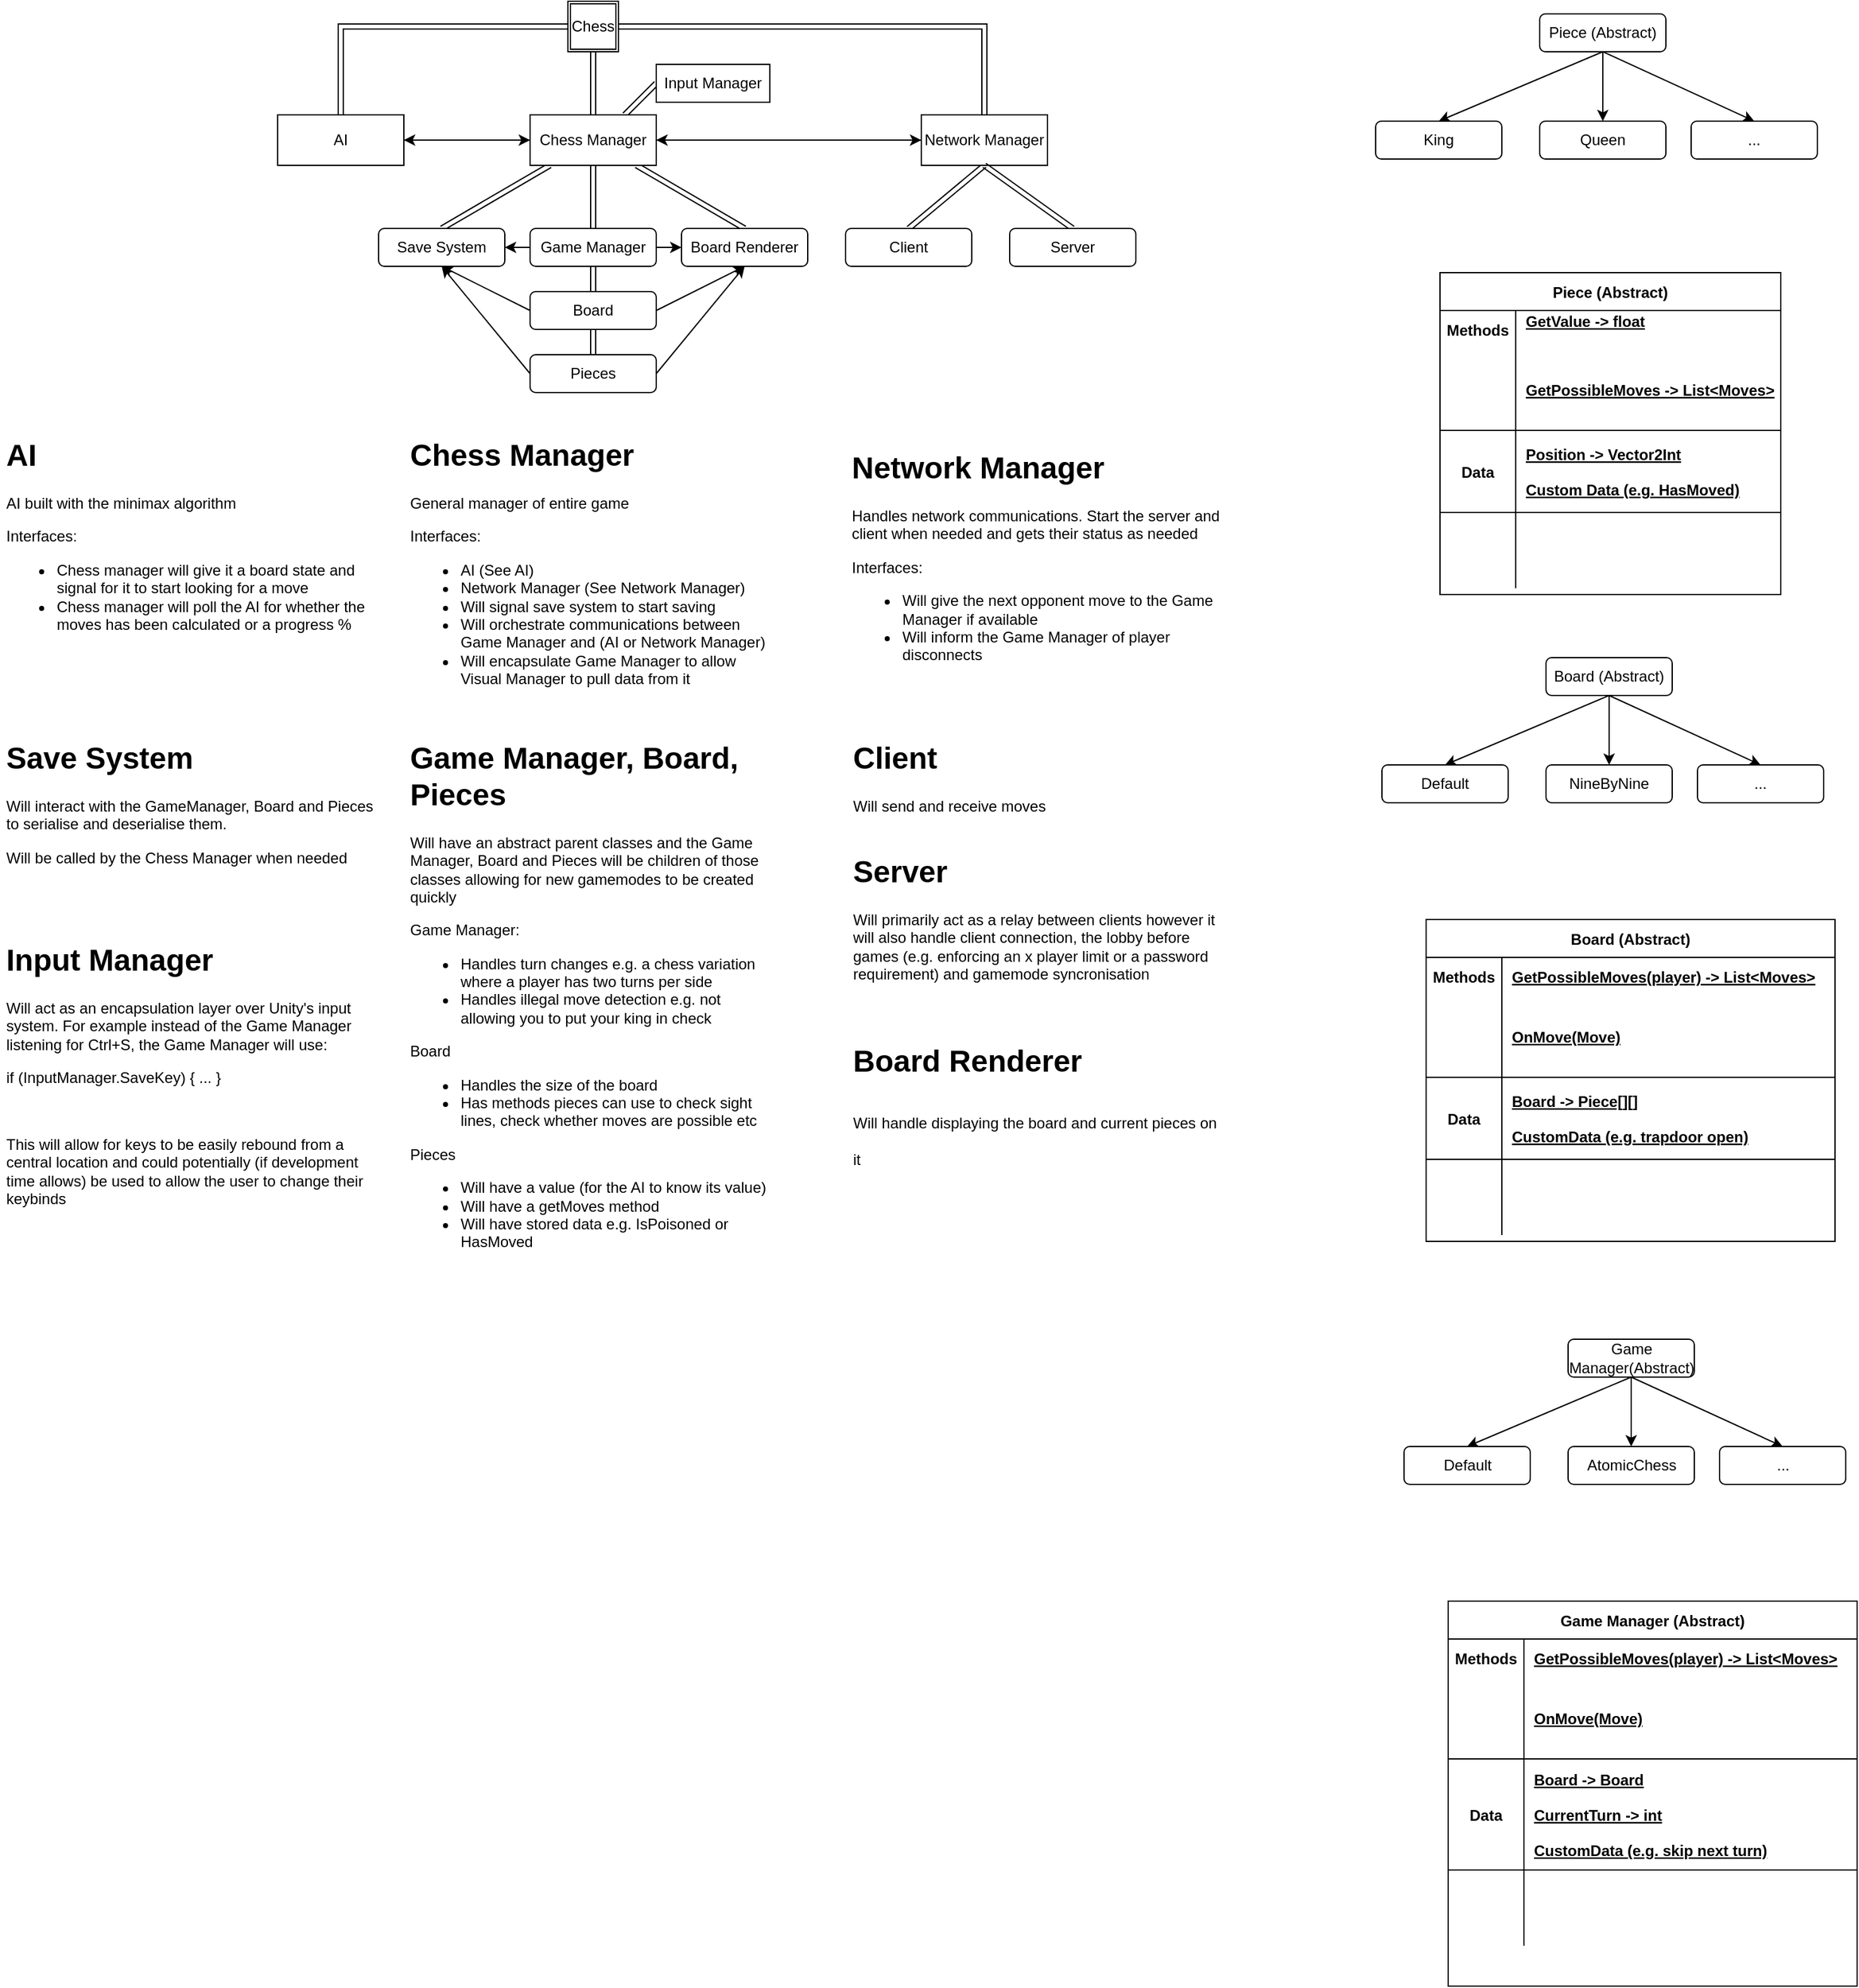 <mxfile version="20.4.0" type="device" pages="4"><diagram id="SsYVPQBjMPXw2YepnRtf" name="Overview"><mxGraphModel dx="1422" dy="754" grid="1" gridSize="10" guides="1" tooltips="1" connect="1" arrows="1" fold="1" page="1" pageScale="1" pageWidth="2000" pageHeight="2000" math="0" shadow="0"><root><mxCell id="0"/><mxCell id="1" parent="0"/><mxCell id="h8nuKcstG7CEJwlITLcQ-13" style="edgeStyle=orthogonalEdgeStyle;shape=link;rounded=0;orthogonalLoop=1;jettySize=auto;html=1;entryX=0.5;entryY=0;entryDx=0;entryDy=0;" parent="1" source="h8nuKcstG7CEJwlITLcQ-1" target="h8nuKcstG7CEJwlITLcQ-9" edge="1"><mxGeometry relative="1" as="geometry"/></mxCell><mxCell id="h8nuKcstG7CEJwlITLcQ-14" style="edgeStyle=orthogonalEdgeStyle;shape=link;rounded=0;orthogonalLoop=1;jettySize=auto;html=1;entryX=0.5;entryY=0;entryDx=0;entryDy=0;" parent="1" source="h8nuKcstG7CEJwlITLcQ-1" target="h8nuKcstG7CEJwlITLcQ-3" edge="1"><mxGeometry relative="1" as="geometry"/></mxCell><mxCell id="h8nuKcstG7CEJwlITLcQ-15" style="edgeStyle=orthogonalEdgeStyle;shape=link;rounded=0;orthogonalLoop=1;jettySize=auto;html=1;entryX=0.5;entryY=0;entryDx=0;entryDy=0;" parent="1" source="h8nuKcstG7CEJwlITLcQ-1" target="h8nuKcstG7CEJwlITLcQ-5" edge="1"><mxGeometry relative="1" as="geometry"/></mxCell><mxCell id="h8nuKcstG7CEJwlITLcQ-1" value="Chess" style="shape=ext;double=1;whiteSpace=wrap;html=1;aspect=fixed;" parent="1" vertex="1"><mxGeometry x="1020" y="10" width="40" height="40" as="geometry"/></mxCell><mxCell id="h8nuKcstG7CEJwlITLcQ-10" style="edgeStyle=orthogonalEdgeStyle;rounded=0;orthogonalLoop=1;jettySize=auto;html=1;" parent="1" source="h8nuKcstG7CEJwlITLcQ-3" target="h8nuKcstG7CEJwlITLcQ-9" edge="1"><mxGeometry relative="1" as="geometry"/></mxCell><mxCell id="h8nuKcstG7CEJwlITLcQ-17" style="edgeStyle=orthogonalEdgeStyle;rounded=0;orthogonalLoop=1;jettySize=auto;html=1;exitX=0;exitY=0.5;exitDx=0;exitDy=0;entryX=1;entryY=0.5;entryDx=0;entryDy=0;" parent="1" source="h8nuKcstG7CEJwlITLcQ-3" target="h8nuKcstG7CEJwlITLcQ-5" edge="1"><mxGeometry relative="1" as="geometry"/></mxCell><mxCell id="h8nuKcstG7CEJwlITLcQ-22" style="edgeStyle=none;shape=link;rounded=0;orthogonalLoop=1;jettySize=auto;html=1;entryX=0.5;entryY=0;entryDx=0;entryDy=0;" parent="1" source="h8nuKcstG7CEJwlITLcQ-3" target="h8nuKcstG7CEJwlITLcQ-19" edge="1"><mxGeometry relative="1" as="geometry"/></mxCell><mxCell id="h8nuKcstG7CEJwlITLcQ-23" style="edgeStyle=none;shape=link;rounded=0;orthogonalLoop=1;jettySize=auto;html=1;entryX=0.5;entryY=0;entryDx=0;entryDy=0;" parent="1" source="h8nuKcstG7CEJwlITLcQ-3" target="h8nuKcstG7CEJwlITLcQ-18" edge="1"><mxGeometry relative="1" as="geometry"/></mxCell><mxCell id="h8nuKcstG7CEJwlITLcQ-24" style="edgeStyle=none;shape=link;rounded=0;orthogonalLoop=1;jettySize=auto;html=1;entryX=0.5;entryY=0;entryDx=0;entryDy=0;" parent="1" source="h8nuKcstG7CEJwlITLcQ-3" target="h8nuKcstG7CEJwlITLcQ-20" edge="1"><mxGeometry relative="1" as="geometry"/></mxCell><mxCell id="fi1bEZxrc1-2y8NFk42M-3" style="edgeStyle=none;shape=link;rounded=0;orthogonalLoop=1;jettySize=auto;html=1;exitX=0.75;exitY=0;exitDx=0;exitDy=0;entryX=0;entryY=0.5;entryDx=0;entryDy=0;" parent="1" source="h8nuKcstG7CEJwlITLcQ-3" target="fi1bEZxrc1-2y8NFk42M-2" edge="1"><mxGeometry relative="1" as="geometry"/></mxCell><mxCell id="h8nuKcstG7CEJwlITLcQ-3" value="Chess Manager" style="rounded=0;whiteSpace=wrap;html=1;" parent="1" vertex="1"><mxGeometry x="990" y="100" width="100" height="40" as="geometry"/></mxCell><mxCell id="h8nuKcstG7CEJwlITLcQ-7" style="edgeStyle=orthogonalEdgeStyle;rounded=0;orthogonalLoop=1;jettySize=auto;html=1;entryX=0;entryY=0.5;entryDx=0;entryDy=0;" parent="1" source="h8nuKcstG7CEJwlITLcQ-5" target="h8nuKcstG7CEJwlITLcQ-3" edge="1"><mxGeometry relative="1" as="geometry"/></mxCell><mxCell id="h8nuKcstG7CEJwlITLcQ-5" value="AI" style="rounded=0;whiteSpace=wrap;html=1;" parent="1" vertex="1"><mxGeometry x="790" y="100" width="100" height="40" as="geometry"/></mxCell><mxCell id="h8nuKcstG7CEJwlITLcQ-11" style="edgeStyle=orthogonalEdgeStyle;rounded=0;orthogonalLoop=1;jettySize=auto;html=1;entryX=1;entryY=0.5;entryDx=0;entryDy=0;" parent="1" source="h8nuKcstG7CEJwlITLcQ-9" target="h8nuKcstG7CEJwlITLcQ-3" edge="1"><mxGeometry relative="1" as="geometry"/></mxCell><mxCell id="h8nuKcstG7CEJwlITLcQ-37" style="edgeStyle=none;shape=link;rounded=0;orthogonalLoop=1;jettySize=auto;html=1;exitX=0.5;exitY=1;exitDx=0;exitDy=0;entryX=0.5;entryY=0;entryDx=0;entryDy=0;" parent="1" source="h8nuKcstG7CEJwlITLcQ-9" target="h8nuKcstG7CEJwlITLcQ-35" edge="1"><mxGeometry relative="1" as="geometry"/></mxCell><mxCell id="h8nuKcstG7CEJwlITLcQ-9" value="Network Manager" style="rounded=0;whiteSpace=wrap;html=1;" parent="1" vertex="1"><mxGeometry x="1300" y="100" width="100" height="40" as="geometry"/></mxCell><mxCell id="h8nuKcstG7CEJwlITLcQ-25" style="edgeStyle=none;rounded=0;orthogonalLoop=1;jettySize=auto;html=1;exitX=0;exitY=0.5;exitDx=0;exitDy=0;entryX=1;entryY=0.5;entryDx=0;entryDy=0;" parent="1" source="h8nuKcstG7CEJwlITLcQ-18" target="h8nuKcstG7CEJwlITLcQ-19" edge="1"><mxGeometry relative="1" as="geometry"/></mxCell><mxCell id="h8nuKcstG7CEJwlITLcQ-26" style="edgeStyle=none;rounded=0;orthogonalLoop=1;jettySize=auto;html=1;exitX=1;exitY=0.5;exitDx=0;exitDy=0;entryX=0;entryY=0.5;entryDx=0;entryDy=0;" parent="1" source="h8nuKcstG7CEJwlITLcQ-18" target="h8nuKcstG7CEJwlITLcQ-20" edge="1"><mxGeometry relative="1" as="geometry"/></mxCell><mxCell id="h8nuKcstG7CEJwlITLcQ-29" style="edgeStyle=none;shape=link;rounded=0;orthogonalLoop=1;jettySize=auto;html=1;exitX=0.5;exitY=1;exitDx=0;exitDy=0;entryX=0.5;entryY=0;entryDx=0;entryDy=0;" parent="1" source="h8nuKcstG7CEJwlITLcQ-18" target="h8nuKcstG7CEJwlITLcQ-27" edge="1"><mxGeometry relative="1" as="geometry"/></mxCell><mxCell id="h8nuKcstG7CEJwlITLcQ-18" value="Game Manager" style="rounded=1;whiteSpace=wrap;html=1;" parent="1" vertex="1"><mxGeometry x="990" y="190" width="100" height="30" as="geometry"/></mxCell><mxCell id="h8nuKcstG7CEJwlITLcQ-19" value="Save System" style="rounded=1;whiteSpace=wrap;html=1;" parent="1" vertex="1"><mxGeometry x="870" y="190" width="100" height="30" as="geometry"/></mxCell><mxCell id="h8nuKcstG7CEJwlITLcQ-20" value="Board Renderer" style="rounded=1;whiteSpace=wrap;html=1;" parent="1" vertex="1"><mxGeometry x="1110" y="190" width="100" height="30" as="geometry"/></mxCell><mxCell id="h8nuKcstG7CEJwlITLcQ-21" style="edgeStyle=none;rounded=0;orthogonalLoop=1;jettySize=auto;html=1;entryX=0.5;entryY=1;entryDx=0;entryDy=0;" parent="1" source="h8nuKcstG7CEJwlITLcQ-3" target="h8nuKcstG7CEJwlITLcQ-3" edge="1"><mxGeometry relative="1" as="geometry"/></mxCell><mxCell id="h8nuKcstG7CEJwlITLcQ-30" style="edgeStyle=none;shape=link;rounded=0;orthogonalLoop=1;jettySize=auto;html=1;exitX=0.5;exitY=1;exitDx=0;exitDy=0;entryX=0.5;entryY=0;entryDx=0;entryDy=0;" parent="1" source="h8nuKcstG7CEJwlITLcQ-27" target="h8nuKcstG7CEJwlITLcQ-28" edge="1"><mxGeometry relative="1" as="geometry"/></mxCell><mxCell id="h8nuKcstG7CEJwlITLcQ-31" style="edgeStyle=none;rounded=0;orthogonalLoop=1;jettySize=auto;html=1;exitX=0;exitY=0.5;exitDx=0;exitDy=0;entryX=0.5;entryY=1;entryDx=0;entryDy=0;" parent="1" source="h8nuKcstG7CEJwlITLcQ-27" target="h8nuKcstG7CEJwlITLcQ-19" edge="1"><mxGeometry relative="1" as="geometry"/></mxCell><mxCell id="h8nuKcstG7CEJwlITLcQ-33" style="edgeStyle=none;rounded=0;orthogonalLoop=1;jettySize=auto;html=1;exitX=1;exitY=0.5;exitDx=0;exitDy=0;entryX=0.5;entryY=1;entryDx=0;entryDy=0;" parent="1" source="h8nuKcstG7CEJwlITLcQ-27" target="h8nuKcstG7CEJwlITLcQ-20" edge="1"><mxGeometry relative="1" as="geometry"/></mxCell><mxCell id="h8nuKcstG7CEJwlITLcQ-27" value="Board" style="rounded=1;whiteSpace=wrap;html=1;" parent="1" vertex="1"><mxGeometry x="990" y="240" width="100" height="30" as="geometry"/></mxCell><mxCell id="h8nuKcstG7CEJwlITLcQ-32" style="edgeStyle=none;rounded=0;orthogonalLoop=1;jettySize=auto;html=1;exitX=0;exitY=0.5;exitDx=0;exitDy=0;" parent="1" source="h8nuKcstG7CEJwlITLcQ-28" edge="1"><mxGeometry relative="1" as="geometry"><mxPoint x="920" y="220" as="targetPoint"/></mxGeometry></mxCell><mxCell id="h8nuKcstG7CEJwlITLcQ-34" style="edgeStyle=none;rounded=0;orthogonalLoop=1;jettySize=auto;html=1;exitX=1;exitY=0.5;exitDx=0;exitDy=0;" parent="1" source="h8nuKcstG7CEJwlITLcQ-28" edge="1"><mxGeometry relative="1" as="geometry"><mxPoint x="1160" y="220" as="targetPoint"/></mxGeometry></mxCell><mxCell id="h8nuKcstG7CEJwlITLcQ-28" value="Pieces" style="rounded=1;whiteSpace=wrap;html=1;" parent="1" vertex="1"><mxGeometry x="990" y="290" width="100" height="30" as="geometry"/></mxCell><mxCell id="h8nuKcstG7CEJwlITLcQ-35" value="Client" style="rounded=1;whiteSpace=wrap;html=1;" parent="1" vertex="1"><mxGeometry x="1240" y="190" width="100" height="30" as="geometry"/></mxCell><mxCell id="h8nuKcstG7CEJwlITLcQ-38" style="edgeStyle=none;shape=link;rounded=0;orthogonalLoop=1;jettySize=auto;html=1;exitX=0.5;exitY=0;exitDx=0;exitDy=0;entryX=0.5;entryY=1;entryDx=0;entryDy=0;" parent="1" source="h8nuKcstG7CEJwlITLcQ-36" target="h8nuKcstG7CEJwlITLcQ-9" edge="1"><mxGeometry relative="1" as="geometry"/></mxCell><mxCell id="h8nuKcstG7CEJwlITLcQ-36" value="Server" style="rounded=1;whiteSpace=wrap;html=1;" parent="1" vertex="1"><mxGeometry x="1370" y="190" width="100" height="30" as="geometry"/></mxCell><mxCell id="h8nuKcstG7CEJwlITLcQ-39" value="&lt;h1&gt;AI&lt;/h1&gt;&lt;p&gt;AI built with the minimax algorithm&lt;/p&gt;&lt;p&gt;Interfaces:&lt;/p&gt;&lt;p&gt;&lt;/p&gt;&lt;ul&gt;&lt;li&gt;Chess manager will give it a board state and signal for it to start looking for a move&lt;/li&gt;&lt;li&gt;Chess manager will poll the AI for whether the moves has been calculated or a progress %&lt;/li&gt;&lt;/ul&gt;&lt;p&gt;&lt;/p&gt;" style="text;html=1;strokeColor=none;fillColor=none;spacing=5;spacingTop=-20;whiteSpace=wrap;overflow=hidden;rounded=0;" parent="1" vertex="1"><mxGeometry x="570" y="350" width="300" height="210" as="geometry"/></mxCell><mxCell id="h8nuKcstG7CEJwlITLcQ-40" value="&lt;h1&gt;Chess Manager&lt;/h1&gt;&lt;p&gt;General manager of entire game&lt;/p&gt;&lt;p&gt;Interfaces:&lt;/p&gt;&lt;p&gt;&lt;/p&gt;&lt;ul&gt;&lt;li&gt;AI (See AI)&lt;/li&gt;&lt;li&gt;Network Manager (See Network Manager)&lt;/li&gt;&lt;li&gt;Will signal save system to start saving&lt;/li&gt;&lt;li&gt;Will orchestrate communications between Game Manager and (AI or Network Manager)&lt;/li&gt;&lt;li&gt;Will encapsulate Game Manager to allow Visual Manager to pull data from it&lt;/li&gt;&lt;/ul&gt;&lt;p&gt;&lt;/p&gt;" style="text;html=1;strokeColor=none;fillColor=none;spacing=5;spacingTop=-20;whiteSpace=wrap;overflow=hidden;rounded=0;" parent="1" vertex="1"><mxGeometry x="890" y="350" width="300" height="210" as="geometry"/></mxCell><mxCell id="h8nuKcstG7CEJwlITLcQ-41" value="&lt;h1&gt;Network Manager&lt;/h1&gt;&lt;p&gt;Handles network communications. Start the server and client when needed and gets their status as needed&lt;/p&gt;&lt;p&gt;Interfaces:&lt;/p&gt;&lt;p&gt;&lt;/p&gt;&lt;ul&gt;&lt;li&gt;Will give the next opponent move to the Game Manager if available&lt;/li&gt;&lt;li&gt;Will inform the Game Manager of player disconnects&lt;/li&gt;&lt;/ul&gt;&lt;p&gt;&lt;/p&gt;" style="text;html=1;strokeColor=none;fillColor=none;spacing=5;spacingTop=-20;whiteSpace=wrap;overflow=hidden;rounded=0;" parent="1" vertex="1"><mxGeometry x="1240" y="360" width="300" height="210" as="geometry"/></mxCell><mxCell id="h8nuKcstG7CEJwlITLcQ-42" value="&lt;h1&gt;Game Manager, Board, Pieces&lt;/h1&gt;&lt;p&gt;Will have an abstract parent classes and the Game Manager, Board and Pieces will be children of those classes allowing for new gamemodes to be created quickly&lt;/p&gt;&lt;p&gt;Game Manager:&lt;/p&gt;&lt;p&gt;&lt;/p&gt;&lt;ul&gt;&lt;li&gt;Handles turn changes e.g. a chess variation where a player has two turns per side&lt;/li&gt;&lt;li&gt;Handles illegal move detection e.g. not allowing you to put your king in check&lt;/li&gt;&lt;/ul&gt;Board&lt;br&gt;&lt;ul&gt;&lt;li&gt;Handles the size of the board&lt;/li&gt;&lt;li&gt;Has methods pieces can use to check sight lines, check whether moves are possible etc&lt;/li&gt;&lt;/ul&gt;Pieces&lt;br&gt;&lt;ul&gt;&lt;li&gt;Will have a value (for the AI to know its value)&lt;/li&gt;&lt;li&gt;Will have a getMoves method&lt;/li&gt;&lt;li&gt;Will have stored data e.g. IsPoisoned or HasMoved&lt;/li&gt;&lt;/ul&gt;&lt;p&gt;&lt;/p&gt;&lt;p&gt;&lt;/p&gt;" style="text;html=1;strokeColor=none;fillColor=none;spacing=5;spacingTop=-20;whiteSpace=wrap;overflow=hidden;rounded=0;" parent="1" vertex="1"><mxGeometry x="890" y="590" width="300" height="420" as="geometry"/></mxCell><mxCell id="h8nuKcstG7CEJwlITLcQ-44" value="&lt;h1&gt;&lt;span style=&quot;background-color: initial;&quot;&gt;Client&lt;/span&gt;&lt;/h1&gt;&lt;div&gt;&lt;span style=&quot;background-color: initial;&quot;&gt;Will send and receive moves&lt;/span&gt;&lt;/div&gt;&lt;p&gt;&lt;/p&gt;" style="text;html=1;strokeColor=none;fillColor=none;spacing=5;spacingTop=-20;whiteSpace=wrap;overflow=hidden;rounded=0;" parent="1" vertex="1"><mxGeometry x="1241" y="590" width="300" height="80" as="geometry"/></mxCell><mxCell id="h8nuKcstG7CEJwlITLcQ-45" value="&lt;h1&gt;&lt;span style=&quot;background-color: initial;&quot;&gt;Server&lt;/span&gt;&lt;/h1&gt;&lt;div&gt;&lt;span style=&quot;background-color: initial;&quot;&gt;Will primarily act as a relay between clients however it will also handle client connection, the lobby before games (e.g. enforcing an x player limit or a password requirement) and gamemode syncronisation&lt;/span&gt;&lt;/div&gt;&lt;p&gt;&lt;/p&gt;" style="text;html=1;strokeColor=none;fillColor=none;spacing=5;spacingTop=-20;whiteSpace=wrap;overflow=hidden;rounded=0;" parent="1" vertex="1"><mxGeometry x="1241" y="680" width="300" height="110" as="geometry"/></mxCell><mxCell id="fi1bEZxrc1-2y8NFk42M-1" value="&lt;h1&gt;Save System&lt;/h1&gt;&lt;p&gt;Will interact with the GameManager, Board and Pieces to serialise and deserialise them.&lt;/p&gt;&lt;p&gt;Will be called by the Chess Manager when needed&lt;/p&gt;&lt;p&gt;&lt;/p&gt;&lt;p&gt;&lt;/p&gt;" style="text;html=1;strokeColor=none;fillColor=none;spacing=5;spacingTop=-20;whiteSpace=wrap;overflow=hidden;rounded=0;" parent="1" vertex="1"><mxGeometry x="570" y="590" width="300" height="130" as="geometry"/></mxCell><mxCell id="fi1bEZxrc1-2y8NFk42M-2" value="Input Manager" style="rounded=0;whiteSpace=wrap;html=1;" parent="1" vertex="1"><mxGeometry x="1090" y="60" width="90" height="30" as="geometry"/></mxCell><mxCell id="fi1bEZxrc1-2y8NFk42M-4" value="&lt;h1&gt;Input Manager&lt;/h1&gt;&lt;p&gt;Will act as an encapsulation layer over Unity's input system. For example instead of the Game Manager listening for Ctrl+S, the Game Manager will use:&lt;/p&gt;&lt;p&gt;if (InputManager.SaveKey) { ... }&lt;/p&gt;&lt;p&gt;&lt;br&gt;&lt;/p&gt;&lt;p&gt;This will allow for keys to be easily rebound from a central location and could potentially (if development time allows) be used to allow the user to change their keybinds&lt;/p&gt;&lt;p&gt;&lt;/p&gt;&lt;p&gt;&lt;/p&gt;" style="text;html=1;strokeColor=none;fillColor=none;spacing=5;spacingTop=-20;whiteSpace=wrap;overflow=hidden;rounded=0;" parent="1" vertex="1"><mxGeometry x="570" y="750" width="300" height="230" as="geometry"/></mxCell><mxCell id="F6VNp0IMm9RkLIZq4vwl-6" style="edgeStyle=none;rounded=0;orthogonalLoop=1;jettySize=auto;html=1;exitX=0.5;exitY=1;exitDx=0;exitDy=0;entryX=0.5;entryY=0;entryDx=0;entryDy=0;" parent="1" source="F6VNp0IMm9RkLIZq4vwl-1" target="F6VNp0IMm9RkLIZq4vwl-2" edge="1"><mxGeometry relative="1" as="geometry"/></mxCell><mxCell id="F6VNp0IMm9RkLIZq4vwl-7" style="edgeStyle=none;rounded=0;orthogonalLoop=1;jettySize=auto;html=1;exitX=0.5;exitY=1;exitDx=0;exitDy=0;entryX=0.5;entryY=0;entryDx=0;entryDy=0;" parent="1" source="F6VNp0IMm9RkLIZq4vwl-1" target="F6VNp0IMm9RkLIZq4vwl-3" edge="1"><mxGeometry relative="1" as="geometry"/></mxCell><mxCell id="F6VNp0IMm9RkLIZq4vwl-8" style="edgeStyle=none;rounded=0;orthogonalLoop=1;jettySize=auto;html=1;exitX=0.5;exitY=1;exitDx=0;exitDy=0;entryX=0.5;entryY=0;entryDx=0;entryDy=0;" parent="1" source="F6VNp0IMm9RkLIZq4vwl-1" target="F6VNp0IMm9RkLIZq4vwl-4" edge="1"><mxGeometry relative="1" as="geometry"/></mxCell><mxCell id="F6VNp0IMm9RkLIZq4vwl-1" value="Piece (Abstract)" style="rounded=1;whiteSpace=wrap;html=1;" parent="1" vertex="1"><mxGeometry x="1790" y="20" width="100" height="30" as="geometry"/></mxCell><mxCell id="F6VNp0IMm9RkLIZq4vwl-2" value="King" style="rounded=1;whiteSpace=wrap;html=1;" parent="1" vertex="1"><mxGeometry x="1660" y="105" width="100" height="30" as="geometry"/></mxCell><mxCell id="F6VNp0IMm9RkLIZq4vwl-3" value="Queen" style="rounded=1;whiteSpace=wrap;html=1;" parent="1" vertex="1"><mxGeometry x="1790" y="105" width="100" height="30" as="geometry"/></mxCell><mxCell id="F6VNp0IMm9RkLIZq4vwl-4" value="..." style="rounded=1;whiteSpace=wrap;html=1;" parent="1" vertex="1"><mxGeometry x="1910" y="105" width="100" height="30" as="geometry"/></mxCell><mxCell id="F6VNp0IMm9RkLIZq4vwl-9" value="Piece (Abstract)" style="shape=table;startSize=30;container=1;collapsible=1;childLayout=tableLayout;fixedRows=1;rowLines=0;fontStyle=1;align=center;resizeLast=1;" parent="1" vertex="1"><mxGeometry x="1711" y="225" width="270" height="255" as="geometry"><mxRectangle x="1710" y="225" width="70" height="30" as="alternateBounds"/></mxGeometry></mxCell><mxCell id="F6VNp0IMm9RkLIZq4vwl-10" value="" style="shape=tableRow;horizontal=0;startSize=0;swimlaneHead=0;swimlaneBody=0;fillColor=none;collapsible=0;dropTarget=0;points=[[0,0.5],[1,0.5]];portConstraint=eastwest;top=0;left=0;right=0;bottom=0;" parent="F6VNp0IMm9RkLIZq4vwl-9" vertex="1"><mxGeometry y="30" width="270" height="30" as="geometry"/></mxCell><mxCell id="F6VNp0IMm9RkLIZq4vwl-11" value="Methods" style="shape=partialRectangle;connectable=0;fillColor=none;top=0;left=0;bottom=0;right=0;fontStyle=1;overflow=hidden;" parent="F6VNp0IMm9RkLIZq4vwl-10" vertex="1"><mxGeometry width="60" height="30" as="geometry"><mxRectangle width="60" height="30" as="alternateBounds"/></mxGeometry></mxCell><mxCell id="F6VNp0IMm9RkLIZq4vwl-12" value="GetValue -&gt; float&#10;&#10;GetPossibleMoves -&gt; List&lt;Moves&gt;" style="shape=partialRectangle;connectable=0;fillColor=none;top=0;left=0;bottom=0;right=0;align=left;spacingLeft=6;fontStyle=5;overflow=hidden;" parent="F6VNp0IMm9RkLIZq4vwl-10" vertex="1"><mxGeometry x="60" width="210" height="30" as="geometry"><mxRectangle width="210" height="30" as="alternateBounds"/></mxGeometry></mxCell><mxCell id="F6VNp0IMm9RkLIZq4vwl-13" value="" style="shape=tableRow;horizontal=0;startSize=0;swimlaneHead=0;swimlaneBody=0;fillColor=none;collapsible=0;dropTarget=0;points=[[0,0.5],[1,0.5]];portConstraint=eastwest;top=0;left=0;right=0;bottom=1;" parent="F6VNp0IMm9RkLIZq4vwl-9" vertex="1"><mxGeometry y="60" width="270" height="65" as="geometry"/></mxCell><mxCell id="F6VNp0IMm9RkLIZq4vwl-14" value="" style="shape=partialRectangle;connectable=0;fillColor=none;top=0;left=0;bottom=0;right=0;fontStyle=1;overflow=hidden;" parent="F6VNp0IMm9RkLIZq4vwl-13" vertex="1"><mxGeometry width="60" height="65" as="geometry"><mxRectangle width="60" height="65" as="alternateBounds"/></mxGeometry></mxCell><mxCell id="F6VNp0IMm9RkLIZq4vwl-15" value="GetPossibleMoves -&gt; List&lt;Moves&gt;" style="shape=partialRectangle;connectable=0;fillColor=none;top=0;left=0;bottom=0;right=0;align=left;spacingLeft=6;fontStyle=5;overflow=hidden;" parent="F6VNp0IMm9RkLIZq4vwl-13" vertex="1"><mxGeometry x="60" width="210" height="65" as="geometry"><mxRectangle width="210" height="65" as="alternateBounds"/></mxGeometry></mxCell><mxCell id="F6VNp0IMm9RkLIZq4vwl-22" style="shape=tableRow;horizontal=0;startSize=0;swimlaneHead=0;swimlaneBody=0;fillColor=none;collapsible=0;dropTarget=0;points=[[0,0.5],[1,0.5]];portConstraint=eastwest;top=0;left=0;right=0;bottom=1;" parent="F6VNp0IMm9RkLIZq4vwl-9" vertex="1"><mxGeometry y="125" width="270" height="65" as="geometry"/></mxCell><mxCell id="F6VNp0IMm9RkLIZq4vwl-23" value="Data" style="shape=partialRectangle;connectable=0;fillColor=none;top=0;left=0;bottom=0;right=0;fontStyle=1;overflow=hidden;" parent="F6VNp0IMm9RkLIZq4vwl-22" vertex="1"><mxGeometry width="60" height="65" as="geometry"><mxRectangle width="60" height="65" as="alternateBounds"/></mxGeometry></mxCell><mxCell id="F6VNp0IMm9RkLIZq4vwl-24" value="Position -&gt; Vector2Int&#10;&#10;Custom Data (e.g. HasMoved)" style="shape=partialRectangle;connectable=0;fillColor=none;top=0;left=0;bottom=0;right=0;align=left;spacingLeft=6;fontStyle=5;overflow=hidden;" parent="F6VNp0IMm9RkLIZq4vwl-22" vertex="1"><mxGeometry x="60" width="210" height="65" as="geometry"><mxRectangle width="210" height="65" as="alternateBounds"/></mxGeometry></mxCell><mxCell id="F6VNp0IMm9RkLIZq4vwl-16" value="" style="shape=tableRow;horizontal=0;startSize=0;swimlaneHead=0;swimlaneBody=0;fillColor=none;collapsible=0;dropTarget=0;points=[[0,0.5],[1,0.5]];portConstraint=eastwest;top=0;left=0;right=0;bottom=0;" parent="F6VNp0IMm9RkLIZq4vwl-9" vertex="1"><mxGeometry y="190" width="270" height="30" as="geometry"/></mxCell><mxCell id="F6VNp0IMm9RkLIZq4vwl-17" value="" style="shape=partialRectangle;connectable=0;fillColor=none;top=0;left=0;bottom=0;right=0;editable=1;overflow=hidden;" parent="F6VNp0IMm9RkLIZq4vwl-16" vertex="1"><mxGeometry width="60" height="30" as="geometry"><mxRectangle width="60" height="30" as="alternateBounds"/></mxGeometry></mxCell><mxCell id="F6VNp0IMm9RkLIZq4vwl-18" value="" style="shape=partialRectangle;connectable=0;fillColor=none;top=0;left=0;bottom=0;right=0;align=left;spacingLeft=6;overflow=hidden;" parent="F6VNp0IMm9RkLIZq4vwl-16" vertex="1"><mxGeometry x="60" width="210" height="30" as="geometry"><mxRectangle width="210" height="30" as="alternateBounds"/></mxGeometry></mxCell><mxCell id="F6VNp0IMm9RkLIZq4vwl-19" value="" style="shape=tableRow;horizontal=0;startSize=0;swimlaneHead=0;swimlaneBody=0;fillColor=none;collapsible=0;dropTarget=0;points=[[0,0.5],[1,0.5]];portConstraint=eastwest;top=0;left=0;right=0;bottom=0;" parent="F6VNp0IMm9RkLIZq4vwl-9" vertex="1"><mxGeometry y="220" width="270" height="30" as="geometry"/></mxCell><mxCell id="F6VNp0IMm9RkLIZq4vwl-20" value="" style="shape=partialRectangle;connectable=0;fillColor=none;top=0;left=0;bottom=0;right=0;editable=1;overflow=hidden;" parent="F6VNp0IMm9RkLIZq4vwl-19" vertex="1"><mxGeometry width="60" height="30" as="geometry"><mxRectangle width="60" height="30" as="alternateBounds"/></mxGeometry></mxCell><mxCell id="F6VNp0IMm9RkLIZq4vwl-21" value="" style="shape=partialRectangle;connectable=0;fillColor=none;top=0;left=0;bottom=0;right=0;align=left;spacingLeft=6;overflow=hidden;" parent="F6VNp0IMm9RkLIZq4vwl-19" vertex="1"><mxGeometry x="60" width="210" height="30" as="geometry"><mxRectangle width="210" height="30" as="alternateBounds"/></mxGeometry></mxCell><mxCell id="F6VNp0IMm9RkLIZq4vwl-25" style="edgeStyle=none;rounded=0;orthogonalLoop=1;jettySize=auto;html=1;exitX=0.5;exitY=1;exitDx=0;exitDy=0;entryX=0.5;entryY=0;entryDx=0;entryDy=0;" parent="1" source="F6VNp0IMm9RkLIZq4vwl-28" target="F6VNp0IMm9RkLIZq4vwl-29" edge="1"><mxGeometry relative="1" as="geometry"/></mxCell><mxCell id="F6VNp0IMm9RkLIZq4vwl-26" style="edgeStyle=none;rounded=0;orthogonalLoop=1;jettySize=auto;html=1;exitX=0.5;exitY=1;exitDx=0;exitDy=0;entryX=0.5;entryY=0;entryDx=0;entryDy=0;" parent="1" source="F6VNp0IMm9RkLIZq4vwl-28" target="F6VNp0IMm9RkLIZq4vwl-30" edge="1"><mxGeometry relative="1" as="geometry"/></mxCell><mxCell id="F6VNp0IMm9RkLIZq4vwl-27" style="edgeStyle=none;rounded=0;orthogonalLoop=1;jettySize=auto;html=1;exitX=0.5;exitY=1;exitDx=0;exitDy=0;entryX=0.5;entryY=0;entryDx=0;entryDy=0;" parent="1" source="F6VNp0IMm9RkLIZq4vwl-28" target="F6VNp0IMm9RkLIZq4vwl-31" edge="1"><mxGeometry relative="1" as="geometry"/></mxCell><mxCell id="F6VNp0IMm9RkLIZq4vwl-28" value="Board (Abstract)" style="rounded=1;whiteSpace=wrap;html=1;" parent="1" vertex="1"><mxGeometry x="1795" y="530" width="100" height="30" as="geometry"/></mxCell><mxCell id="F6VNp0IMm9RkLIZq4vwl-29" value="Default" style="rounded=1;whiteSpace=wrap;html=1;" parent="1" vertex="1"><mxGeometry x="1665" y="615" width="100" height="30" as="geometry"/></mxCell><mxCell id="F6VNp0IMm9RkLIZq4vwl-30" value="NineByNine" style="rounded=1;whiteSpace=wrap;html=1;" parent="1" vertex="1"><mxGeometry x="1795" y="615" width="100" height="30" as="geometry"/></mxCell><mxCell id="F6VNp0IMm9RkLIZq4vwl-31" value="..." style="rounded=1;whiteSpace=wrap;html=1;" parent="1" vertex="1"><mxGeometry x="1915" y="615" width="100" height="30" as="geometry"/></mxCell><mxCell id="F6VNp0IMm9RkLIZq4vwl-32" value="Board (Abstract)" style="shape=table;startSize=30;container=1;collapsible=1;childLayout=tableLayout;fixedRows=1;rowLines=0;fontStyle=1;align=center;resizeLast=1;" parent="1" vertex="1"><mxGeometry x="1700" y="737.5" width="324" height="255" as="geometry"><mxRectangle x="1710" y="225" width="70" height="30" as="alternateBounds"/></mxGeometry></mxCell><mxCell id="F6VNp0IMm9RkLIZq4vwl-33" value="" style="shape=tableRow;horizontal=0;startSize=0;swimlaneHead=0;swimlaneBody=0;fillColor=none;collapsible=0;dropTarget=0;points=[[0,0.5],[1,0.5]];portConstraint=eastwest;top=0;left=0;right=0;bottom=0;" parent="F6VNp0IMm9RkLIZq4vwl-32" vertex="1"><mxGeometry y="30" width="324" height="30" as="geometry"/></mxCell><mxCell id="F6VNp0IMm9RkLIZq4vwl-34" value="Methods" style="shape=partialRectangle;connectable=0;fillColor=none;top=0;left=0;bottom=0;right=0;fontStyle=1;overflow=hidden;" parent="F6VNp0IMm9RkLIZq4vwl-33" vertex="1"><mxGeometry width="60" height="30" as="geometry"><mxRectangle width="60" height="30" as="alternateBounds"/></mxGeometry></mxCell><mxCell id="F6VNp0IMm9RkLIZq4vwl-35" value="GetPossibleMoves(player) -&gt; List&lt;Moves&gt;" style="shape=partialRectangle;connectable=0;fillColor=none;top=0;left=0;bottom=0;right=0;align=left;spacingLeft=6;fontStyle=5;overflow=hidden;" parent="F6VNp0IMm9RkLIZq4vwl-33" vertex="1"><mxGeometry x="60" width="264" height="30" as="geometry"><mxRectangle width="264" height="30" as="alternateBounds"/></mxGeometry></mxCell><mxCell id="F6VNp0IMm9RkLIZq4vwl-36" value="" style="shape=tableRow;horizontal=0;startSize=0;swimlaneHead=0;swimlaneBody=0;fillColor=none;collapsible=0;dropTarget=0;points=[[0,0.5],[1,0.5]];portConstraint=eastwest;top=0;left=0;right=0;bottom=1;" parent="F6VNp0IMm9RkLIZq4vwl-32" vertex="1"><mxGeometry y="60" width="324" height="65" as="geometry"/></mxCell><mxCell id="F6VNp0IMm9RkLIZq4vwl-37" value="" style="shape=partialRectangle;connectable=0;fillColor=none;top=0;left=0;bottom=0;right=0;fontStyle=1;overflow=hidden;" parent="F6VNp0IMm9RkLIZq4vwl-36" vertex="1"><mxGeometry width="60" height="65" as="geometry"><mxRectangle width="60" height="65" as="alternateBounds"/></mxGeometry></mxCell><mxCell id="F6VNp0IMm9RkLIZq4vwl-38" value="OnMove(Move)" style="shape=partialRectangle;connectable=0;fillColor=none;top=0;left=0;bottom=0;right=0;align=left;spacingLeft=6;fontStyle=5;overflow=hidden;" parent="F6VNp0IMm9RkLIZq4vwl-36" vertex="1"><mxGeometry x="60" width="264" height="65" as="geometry"><mxRectangle width="264" height="65" as="alternateBounds"/></mxGeometry></mxCell><mxCell id="F6VNp0IMm9RkLIZq4vwl-39" style="shape=tableRow;horizontal=0;startSize=0;swimlaneHead=0;swimlaneBody=0;fillColor=none;collapsible=0;dropTarget=0;points=[[0,0.5],[1,0.5]];portConstraint=eastwest;top=0;left=0;right=0;bottom=1;" parent="F6VNp0IMm9RkLIZq4vwl-32" vertex="1"><mxGeometry y="125" width="324" height="65" as="geometry"/></mxCell><mxCell id="F6VNp0IMm9RkLIZq4vwl-40" value="Data" style="shape=partialRectangle;connectable=0;fillColor=none;top=0;left=0;bottom=0;right=0;fontStyle=1;overflow=hidden;" parent="F6VNp0IMm9RkLIZq4vwl-39" vertex="1"><mxGeometry width="60" height="65" as="geometry"><mxRectangle width="60" height="65" as="alternateBounds"/></mxGeometry></mxCell><mxCell id="F6VNp0IMm9RkLIZq4vwl-41" value="Board -&gt; Piece[][]&#10;&#10;CustomData (e.g. trapdoor open)" style="shape=partialRectangle;connectable=0;fillColor=none;top=0;left=0;bottom=0;right=0;align=left;spacingLeft=6;fontStyle=5;overflow=hidden;" parent="F6VNp0IMm9RkLIZq4vwl-39" vertex="1"><mxGeometry x="60" width="264" height="65" as="geometry"><mxRectangle width="264" height="65" as="alternateBounds"/></mxGeometry></mxCell><mxCell id="F6VNp0IMm9RkLIZq4vwl-42" value="" style="shape=tableRow;horizontal=0;startSize=0;swimlaneHead=0;swimlaneBody=0;fillColor=none;collapsible=0;dropTarget=0;points=[[0,0.5],[1,0.5]];portConstraint=eastwest;top=0;left=0;right=0;bottom=0;" parent="F6VNp0IMm9RkLIZq4vwl-32" vertex="1"><mxGeometry y="190" width="324" height="30" as="geometry"/></mxCell><mxCell id="F6VNp0IMm9RkLIZq4vwl-43" value="" style="shape=partialRectangle;connectable=0;fillColor=none;top=0;left=0;bottom=0;right=0;editable=1;overflow=hidden;" parent="F6VNp0IMm9RkLIZq4vwl-42" vertex="1"><mxGeometry width="60" height="30" as="geometry"><mxRectangle width="60" height="30" as="alternateBounds"/></mxGeometry></mxCell><mxCell id="F6VNp0IMm9RkLIZq4vwl-44" value="" style="shape=partialRectangle;connectable=0;fillColor=none;top=0;left=0;bottom=0;right=0;align=left;spacingLeft=6;overflow=hidden;" parent="F6VNp0IMm9RkLIZq4vwl-42" vertex="1"><mxGeometry x="60" width="264" height="30" as="geometry"><mxRectangle width="264" height="30" as="alternateBounds"/></mxGeometry></mxCell><mxCell id="F6VNp0IMm9RkLIZq4vwl-45" value="" style="shape=tableRow;horizontal=0;startSize=0;swimlaneHead=0;swimlaneBody=0;fillColor=none;collapsible=0;dropTarget=0;points=[[0,0.5],[1,0.5]];portConstraint=eastwest;top=0;left=0;right=0;bottom=0;" parent="F6VNp0IMm9RkLIZq4vwl-32" vertex="1"><mxGeometry y="220" width="324" height="30" as="geometry"/></mxCell><mxCell id="F6VNp0IMm9RkLIZq4vwl-46" value="" style="shape=partialRectangle;connectable=0;fillColor=none;top=0;left=0;bottom=0;right=0;editable=1;overflow=hidden;" parent="F6VNp0IMm9RkLIZq4vwl-45" vertex="1"><mxGeometry width="60" height="30" as="geometry"><mxRectangle width="60" height="30" as="alternateBounds"/></mxGeometry></mxCell><mxCell id="F6VNp0IMm9RkLIZq4vwl-47" value="" style="shape=partialRectangle;connectable=0;fillColor=none;top=0;left=0;bottom=0;right=0;align=left;spacingLeft=6;overflow=hidden;" parent="F6VNp0IMm9RkLIZq4vwl-45" vertex="1"><mxGeometry x="60" width="264" height="30" as="geometry"><mxRectangle width="264" height="30" as="alternateBounds"/></mxGeometry></mxCell><mxCell id="F6VNp0IMm9RkLIZq4vwl-71" style="edgeStyle=none;rounded=0;orthogonalLoop=1;jettySize=auto;html=1;exitX=0.5;exitY=1;exitDx=0;exitDy=0;entryX=0.5;entryY=0;entryDx=0;entryDy=0;" parent="1" source="F6VNp0IMm9RkLIZq4vwl-74" target="F6VNp0IMm9RkLIZq4vwl-75" edge="1"><mxGeometry relative="1" as="geometry"/></mxCell><mxCell id="F6VNp0IMm9RkLIZq4vwl-72" style="edgeStyle=none;rounded=0;orthogonalLoop=1;jettySize=auto;html=1;exitX=0.5;exitY=1;exitDx=0;exitDy=0;entryX=0.5;entryY=0;entryDx=0;entryDy=0;" parent="1" source="F6VNp0IMm9RkLIZq4vwl-74" target="F6VNp0IMm9RkLIZq4vwl-76" edge="1"><mxGeometry relative="1" as="geometry"/></mxCell><mxCell id="F6VNp0IMm9RkLIZq4vwl-73" style="edgeStyle=none;rounded=0;orthogonalLoop=1;jettySize=auto;html=1;exitX=0.5;exitY=1;exitDx=0;exitDy=0;entryX=0.5;entryY=0;entryDx=0;entryDy=0;" parent="1" source="F6VNp0IMm9RkLIZq4vwl-74" target="F6VNp0IMm9RkLIZq4vwl-77" edge="1"><mxGeometry relative="1" as="geometry"/></mxCell><mxCell id="F6VNp0IMm9RkLIZq4vwl-74" value="Game Manager(Abstract)" style="rounded=1;whiteSpace=wrap;html=1;" parent="1" vertex="1"><mxGeometry x="1812.5" y="1070" width="100" height="30" as="geometry"/></mxCell><mxCell id="F6VNp0IMm9RkLIZq4vwl-75" value="Default" style="rounded=1;whiteSpace=wrap;html=1;" parent="1" vertex="1"><mxGeometry x="1682.5" y="1155" width="100" height="30" as="geometry"/></mxCell><mxCell id="F6VNp0IMm9RkLIZq4vwl-76" value="AtomicChess" style="rounded=1;whiteSpace=wrap;html=1;" parent="1" vertex="1"><mxGeometry x="1812.5" y="1155" width="100" height="30" as="geometry"/></mxCell><mxCell id="F6VNp0IMm9RkLIZq4vwl-77" value="..." style="rounded=1;whiteSpace=wrap;html=1;" parent="1" vertex="1"><mxGeometry x="1932.5" y="1155" width="100" height="30" as="geometry"/></mxCell><mxCell id="F6VNp0IMm9RkLIZq4vwl-78" value="Game Manager (Abstract)" style="shape=table;startSize=30;container=1;collapsible=1;childLayout=tableLayout;fixedRows=1;rowLines=0;fontStyle=1;align=center;resizeLast=1;" parent="1" vertex="1"><mxGeometry x="1717.5" y="1277.5" width="324" height="305" as="geometry"><mxRectangle x="1710" y="225" width="70" height="30" as="alternateBounds"/></mxGeometry></mxCell><mxCell id="F6VNp0IMm9RkLIZq4vwl-79" value="" style="shape=tableRow;horizontal=0;startSize=0;swimlaneHead=0;swimlaneBody=0;fillColor=none;collapsible=0;dropTarget=0;points=[[0,0.5],[1,0.5]];portConstraint=eastwest;top=0;left=0;right=0;bottom=0;" parent="F6VNp0IMm9RkLIZq4vwl-78" vertex="1"><mxGeometry y="30" width="324" height="30" as="geometry"/></mxCell><mxCell id="F6VNp0IMm9RkLIZq4vwl-80" value="Methods" style="shape=partialRectangle;connectable=0;fillColor=none;top=0;left=0;bottom=0;right=0;fontStyle=1;overflow=hidden;" parent="F6VNp0IMm9RkLIZq4vwl-79" vertex="1"><mxGeometry width="60" height="30" as="geometry"><mxRectangle width="60" height="30" as="alternateBounds"/></mxGeometry></mxCell><mxCell id="F6VNp0IMm9RkLIZq4vwl-81" value="GetPossibleMoves(player) -&gt; List&lt;Moves&gt;" style="shape=partialRectangle;connectable=0;fillColor=none;top=0;left=0;bottom=0;right=0;align=left;spacingLeft=6;fontStyle=5;overflow=hidden;" parent="F6VNp0IMm9RkLIZq4vwl-79" vertex="1"><mxGeometry x="60" width="264" height="30" as="geometry"><mxRectangle width="264" height="30" as="alternateBounds"/></mxGeometry></mxCell><mxCell id="F6VNp0IMm9RkLIZq4vwl-82" value="" style="shape=tableRow;horizontal=0;startSize=0;swimlaneHead=0;swimlaneBody=0;fillColor=none;collapsible=0;dropTarget=0;points=[[0,0.5],[1,0.5]];portConstraint=eastwest;top=0;left=0;right=0;bottom=1;" parent="F6VNp0IMm9RkLIZq4vwl-78" vertex="1"><mxGeometry y="60" width="324" height="65" as="geometry"/></mxCell><mxCell id="F6VNp0IMm9RkLIZq4vwl-83" value="" style="shape=partialRectangle;connectable=0;fillColor=none;top=0;left=0;bottom=0;right=0;fontStyle=1;overflow=hidden;" parent="F6VNp0IMm9RkLIZq4vwl-82" vertex="1"><mxGeometry width="60" height="65" as="geometry"><mxRectangle width="60" height="65" as="alternateBounds"/></mxGeometry></mxCell><mxCell id="F6VNp0IMm9RkLIZq4vwl-84" value="OnMove(Move)" style="shape=partialRectangle;connectable=0;fillColor=none;top=0;left=0;bottom=0;right=0;align=left;spacingLeft=6;fontStyle=5;overflow=hidden;" parent="F6VNp0IMm9RkLIZq4vwl-82" vertex="1"><mxGeometry x="60" width="264" height="65" as="geometry"><mxRectangle width="264" height="65" as="alternateBounds"/></mxGeometry></mxCell><mxCell id="F6VNp0IMm9RkLIZq4vwl-85" style="shape=tableRow;horizontal=0;startSize=0;swimlaneHead=0;swimlaneBody=0;fillColor=none;collapsible=0;dropTarget=0;points=[[0,0.5],[1,0.5]];portConstraint=eastwest;top=0;left=0;right=0;bottom=1;" parent="F6VNp0IMm9RkLIZq4vwl-78" vertex="1"><mxGeometry y="125" width="324" height="88" as="geometry"/></mxCell><mxCell id="F6VNp0IMm9RkLIZq4vwl-86" value="Data" style="shape=partialRectangle;connectable=0;fillColor=none;top=0;left=0;bottom=0;right=0;fontStyle=1;overflow=hidden;" parent="F6VNp0IMm9RkLIZq4vwl-85" vertex="1"><mxGeometry width="60" height="88" as="geometry"><mxRectangle width="60" height="88" as="alternateBounds"/></mxGeometry></mxCell><mxCell id="F6VNp0IMm9RkLIZq4vwl-87" value="Board -&gt; Board&#10;&#10;CurrentTurn -&gt; int&#10;&#10;CustomData (e.g. skip next turn)" style="shape=partialRectangle;connectable=0;fillColor=none;top=0;left=0;bottom=0;right=0;align=left;spacingLeft=6;fontStyle=5;overflow=hidden;" parent="F6VNp0IMm9RkLIZq4vwl-85" vertex="1"><mxGeometry x="60" width="264" height="88" as="geometry"><mxRectangle width="264" height="88" as="alternateBounds"/></mxGeometry></mxCell><mxCell id="F6VNp0IMm9RkLIZq4vwl-88" value="" style="shape=tableRow;horizontal=0;startSize=0;swimlaneHead=0;swimlaneBody=0;fillColor=none;collapsible=0;dropTarget=0;points=[[0,0.5],[1,0.5]];portConstraint=eastwest;top=0;left=0;right=0;bottom=0;" parent="F6VNp0IMm9RkLIZq4vwl-78" vertex="1"><mxGeometry y="213" width="324" height="30" as="geometry"/></mxCell><mxCell id="F6VNp0IMm9RkLIZq4vwl-89" value="" style="shape=partialRectangle;connectable=0;fillColor=none;top=0;left=0;bottom=0;right=0;editable=1;overflow=hidden;" parent="F6VNp0IMm9RkLIZq4vwl-88" vertex="1"><mxGeometry width="60" height="30" as="geometry"><mxRectangle width="60" height="30" as="alternateBounds"/></mxGeometry></mxCell><mxCell id="F6VNp0IMm9RkLIZq4vwl-90" value="" style="shape=partialRectangle;connectable=0;fillColor=none;top=0;left=0;bottom=0;right=0;align=left;spacingLeft=6;overflow=hidden;" parent="F6VNp0IMm9RkLIZq4vwl-88" vertex="1"><mxGeometry x="60" width="264" height="30" as="geometry"><mxRectangle width="264" height="30" as="alternateBounds"/></mxGeometry></mxCell><mxCell id="F6VNp0IMm9RkLIZq4vwl-91" value="" style="shape=tableRow;horizontal=0;startSize=0;swimlaneHead=0;swimlaneBody=0;fillColor=none;collapsible=0;dropTarget=0;points=[[0,0.5],[1,0.5]];portConstraint=eastwest;top=0;left=0;right=0;bottom=0;" parent="F6VNp0IMm9RkLIZq4vwl-78" vertex="1"><mxGeometry y="243" width="324" height="30" as="geometry"/></mxCell><mxCell id="F6VNp0IMm9RkLIZq4vwl-92" value="" style="shape=partialRectangle;connectable=0;fillColor=none;top=0;left=0;bottom=0;right=0;editable=1;overflow=hidden;" parent="F6VNp0IMm9RkLIZq4vwl-91" vertex="1"><mxGeometry width="60" height="30" as="geometry"><mxRectangle width="60" height="30" as="alternateBounds"/></mxGeometry></mxCell><mxCell id="F6VNp0IMm9RkLIZq4vwl-93" value="" style="shape=partialRectangle;connectable=0;fillColor=none;top=0;left=0;bottom=0;right=0;align=left;spacingLeft=6;overflow=hidden;" parent="F6VNp0IMm9RkLIZq4vwl-91" vertex="1"><mxGeometry x="60" width="264" height="30" as="geometry"><mxRectangle width="264" height="30" as="alternateBounds"/></mxGeometry></mxCell><mxCell id="JPclPJs4V-d2D48pkDNT-1" value="&lt;h1&gt;&lt;span style=&quot;background-color: initial;&quot;&gt;Board Renderer&lt;/span&gt;&lt;/h1&gt;&lt;h1&gt;&lt;span style=&quot;font-size: 12px; font-weight: 400;&quot;&gt;Will handle displaying the board and current pieces on it&lt;/span&gt;&lt;/h1&gt;&lt;p&gt;&lt;/p&gt;&lt;p&gt;&lt;/p&gt;" style="text;html=1;strokeColor=none;fillColor=none;spacing=5;spacingTop=-20;whiteSpace=wrap;overflow=hidden;rounded=0;" parent="1" vertex="1"><mxGeometry x="1241" y="830" width="300" height="230" as="geometry"/></mxCell></root></mxGraphModel></diagram><diagram id="1KGhgWEiwoOlCOl0gv_L" name="Chess Manager"><mxGraphModel dx="1422" dy="1923" grid="1" gridSize="10" guides="1" tooltips="1" connect="1" arrows="1" fold="1" page="1" pageScale="1" pageWidth="827" pageHeight="1169" math="0" shadow="0"><root><mxCell id="0"/><mxCell id="1" parent="0"/><mxCell id="tQHZW5lbPTIPejT4S1jD-1" value="Main Menu" style="text;html=1;strokeColor=none;fillColor=none;align=center;verticalAlign=middle;whiteSpace=wrap;rounded=0;fontSize=27;fontStyle=1" parent="1" vertex="1"><mxGeometry x="313" y="-1140" width="201" height="30" as="geometry"/></mxCell><mxCell id="tQHZW5lbPTIPejT4S1jD-2" value="In Game" style="text;html=1;strokeColor=none;fillColor=none;align=center;verticalAlign=middle;whiteSpace=wrap;rounded=0;fontSize=27;fontStyle=1" parent="1" vertex="1"><mxGeometry x="313" y="-120" width="201" height="30" as="geometry"/></mxCell><mxCell id="tQHZW5lbPTIPejT4S1jD-5" style="edgeStyle=orthogonalEdgeStyle;rounded=0;orthogonalLoop=1;jettySize=auto;html=1;exitX=0;exitY=0;exitDx=0;exitDy=0;entryX=1;entryY=0.75;entryDx=0;entryDy=0;fontSize=12;" parent="1" source="tQHZW5lbPTIPejT4S1jD-3" target="tQHZW5lbPTIPejT4S1jD-4" edge="1"><mxGeometry relative="1" as="geometry"/></mxCell><mxCell id="tQHZW5lbPTIPejT4S1jD-7" style="edgeStyle=orthogonalEdgeStyle;rounded=0;orthogonalLoop=1;jettySize=auto;html=1;exitX=1;exitY=0;exitDx=0;exitDy=0;fontSize=12;entryX=0;entryY=0.75;entryDx=0;entryDy=0;" parent="1" source="tQHZW5lbPTIPejT4S1jD-3" target="tQHZW5lbPTIPejT4S1jD-6" edge="1"><mxGeometry relative="1" as="geometry"><mxPoint x="510" y="-1020" as="targetPoint"/></mxGeometry></mxCell><mxCell id="tQHZW5lbPTIPejT4S1jD-9" style="edgeStyle=orthogonalEdgeStyle;rounded=0;orthogonalLoop=1;jettySize=auto;html=1;exitX=1;exitY=1;exitDx=0;exitDy=0;entryX=0;entryY=0.5;entryDx=0;entryDy=0;fontSize=12;" parent="1" source="tQHZW5lbPTIPejT4S1jD-3" target="tQHZW5lbPTIPejT4S1jD-8" edge="1"><mxGeometry relative="1" as="geometry"/></mxCell><mxCell id="tQHZW5lbPTIPejT4S1jD-3" value="&lt;font style=&quot;font-size: 12px;&quot;&gt;Chess Manager&lt;/font&gt;" style="rounded=1;whiteSpace=wrap;html=1;fontSize=27;" parent="1" vertex="1"><mxGeometry x="354" y="-1000" width="120" height="60" as="geometry"/></mxCell><mxCell id="tQHZW5lbPTIPejT4S1jD-4" value="MenuUIManager" style="rounded=0;whiteSpace=wrap;html=1;fontSize=12;" parent="1" vertex="1"><mxGeometry x="130" y="-1080" width="120" height="60" as="geometry"/></mxCell><mxCell id="tQHZW5lbPTIPejT4S1jD-6" value="NetworkManager" style="rounded=0;whiteSpace=wrap;html=1;fontSize=12;" parent="1" vertex="1"><mxGeometry x="580" y="-1080" width="120" height="60" as="geometry"/></mxCell><mxCell id="tQHZW5lbPTIPejT4S1jD-8" value="Game Manager (Data only)" style="rounded=0;whiteSpace=wrap;html=1;fontSize=12;" parent="1" vertex="1"><mxGeometry x="580" y="-940" width="120" height="60" as="geometry"/></mxCell><mxCell id="tQHZW5lbPTIPejT4S1jD-11" style="edgeStyle=orthogonalEdgeStyle;rounded=0;orthogonalLoop=1;jettySize=auto;html=1;exitX=1;exitY=0;exitDx=0;exitDy=0;fontSize=12;entryX=0;entryY=0.75;entryDx=0;entryDy=0;" parent="1" source="tQHZW5lbPTIPejT4S1jD-13" target="tQHZW5lbPTIPejT4S1jD-15" edge="1"><mxGeometry relative="1" as="geometry"><mxPoint x="509" y="-540" as="targetPoint"/></mxGeometry></mxCell><mxCell id="tQHZW5lbPTIPejT4S1jD-12" style="edgeStyle=orthogonalEdgeStyle;rounded=0;orthogonalLoop=1;jettySize=auto;html=1;exitX=1;exitY=1;exitDx=0;exitDy=0;entryX=0;entryY=0.5;entryDx=0;entryDy=0;fontSize=12;" parent="1" source="tQHZW5lbPTIPejT4S1jD-13" target="tQHZW5lbPTIPejT4S1jD-16" edge="1"><mxGeometry relative="1" as="geometry"/></mxCell><mxCell id="tQHZW5lbPTIPejT4S1jD-18" style="edgeStyle=orthogonalEdgeStyle;rounded=0;orthogonalLoop=1;jettySize=auto;html=1;exitX=0.5;exitY=1;exitDx=0;exitDy=0;entryX=0.5;entryY=0;entryDx=0;entryDy=0;fontSize=12;" parent="1" source="tQHZW5lbPTIPejT4S1jD-13" target="tQHZW5lbPTIPejT4S1jD-17" edge="1"><mxGeometry relative="1" as="geometry"/></mxCell><mxCell id="tQHZW5lbPTIPejT4S1jD-20" style="edgeStyle=orthogonalEdgeStyle;rounded=0;orthogonalLoop=1;jettySize=auto;html=1;exitX=0;exitY=1;exitDx=0;exitDy=0;entryX=1;entryY=0.5;entryDx=0;entryDy=0;fontSize=12;" parent="1" source="tQHZW5lbPTIPejT4S1jD-13" target="tQHZW5lbPTIPejT4S1jD-19" edge="1"><mxGeometry relative="1" as="geometry"/></mxCell><mxCell id="tQHZW5lbPTIPejT4S1jD-22" style="edgeStyle=orthogonalEdgeStyle;rounded=0;orthogonalLoop=1;jettySize=auto;html=1;exitX=0;exitY=0.5;exitDx=0;exitDy=0;entryX=1;entryY=0.5;entryDx=0;entryDy=0;fontSize=12;" parent="1" source="tQHZW5lbPTIPejT4S1jD-13" target="tQHZW5lbPTIPejT4S1jD-21" edge="1"><mxGeometry relative="1" as="geometry"/></mxCell><mxCell id="tQHZW5lbPTIPejT4S1jD-13" value="&lt;font style=&quot;font-size: 12px;&quot;&gt;Chess Manager&lt;/font&gt;" style="rounded=1;whiteSpace=wrap;html=1;fontSize=27;" parent="1" vertex="1"><mxGeometry x="353" y="-520" width="120" height="60" as="geometry"/></mxCell><mxCell id="tQHZW5lbPTIPejT4S1jD-15" value="NetworkManager" style="rounded=0;whiteSpace=wrap;html=1;fontSize=12;" parent="1" vertex="1"><mxGeometry x="579" y="-600" width="120" height="60" as="geometry"/></mxCell><mxCell id="tQHZW5lbPTIPejT4S1jD-16" value="Game Manager (Full Instance)" style="rounded=0;whiteSpace=wrap;html=1;fontSize=12;" parent="1" vertex="1"><mxGeometry x="579" y="-460" width="120" height="60" as="geometry"/></mxCell><mxCell id="tQHZW5lbPTIPejT4S1jD-17" value="Save Manager" style="rounded=0;whiteSpace=wrap;html=1;fontSize=12;" parent="1" vertex="1"><mxGeometry x="353" y="-390" width="120" height="60" as="geometry"/></mxCell><mxCell id="tQHZW5lbPTIPejT4S1jD-19" value="Input Manager" style="rounded=0;whiteSpace=wrap;html=1;fontSize=12;" parent="1" vertex="1"><mxGeometry x="130" y="-430" width="120" height="60" as="geometry"/></mxCell><mxCell id="tQHZW5lbPTIPejT4S1jD-21" value="Board Renderer" style="rounded=0;whiteSpace=wrap;html=1;fontSize=12;" parent="1" vertex="1"><mxGeometry x="130" y="-584" width="120" height="60" as="geometry"/></mxCell><mxCell id="tQHZW5lbPTIPejT4S1jD-23" value="" style="endArrow=classic;startArrow=classic;html=1;rounded=0;fontSize=12;jumpSize=6;strokeWidth=5;" parent="1" edge="1"><mxGeometry width="50" height="50" relative="1" as="geometry"><mxPoint x="410" y="-650" as="sourcePoint"/><mxPoint x="410" y="-870" as="targetPoint"/></mxGeometry></mxCell></root></mxGraphModel></diagram><diagram id="-zlLjMuEz0oj4CdTzc4r" name="Game Manager"><mxGraphModel dx="1422" dy="754" grid="1" gridSize="10" guides="1" tooltips="1" connect="1" arrows="1" fold="1" page="1" pageScale="1" pageWidth="827" pageHeight="1169" math="0" shadow="0"><root><mxCell id="0"/><mxCell id="1" parent="0"/><mxCell id="FzNHRCO25Q5PvDcUqi0_-5" style="edgeStyle=orthogonalEdgeStyle;rounded=0;jumpSize=6;orthogonalLoop=1;jettySize=auto;html=1;exitX=0.5;exitY=1;exitDx=0;exitDy=0;entryX=0.5;entryY=0;entryDx=0;entryDy=0;strokeWidth=1;fontSize=12;" parent="1" source="FzNHRCO25Q5PvDcUqi0_-1" edge="1"><mxGeometry relative="1" as="geometry"><mxPoint x="190" y="510" as="targetPoint"/></mxGeometry></mxCell><mxCell id="FzNHRCO25Q5PvDcUqi0_-6" style="edgeStyle=orthogonalEdgeStyle;rounded=0;jumpSize=6;orthogonalLoop=1;jettySize=auto;html=1;exitX=0.5;exitY=1;exitDx=0;exitDy=0;entryX=0.5;entryY=0;entryDx=0;entryDy=0;strokeWidth=1;fontSize=12;" parent="1" source="FzNHRCO25Q5PvDcUqi0_-1" target="FzNHRCO25Q5PvDcUqi0_-3" edge="1"><mxGeometry relative="1" as="geometry"/></mxCell><mxCell id="FzNHRCO25Q5PvDcUqi0_-7" style="edgeStyle=orthogonalEdgeStyle;rounded=0;jumpSize=6;orthogonalLoop=1;jettySize=auto;html=1;exitX=0.5;exitY=1;exitDx=0;exitDy=0;entryX=0.5;entryY=0;entryDx=0;entryDy=0;strokeWidth=1;fontSize=12;" parent="1" source="FzNHRCO25Q5PvDcUqi0_-1" target="FzNHRCO25Q5PvDcUqi0_-4" edge="1"><mxGeometry relative="1" as="geometry"/></mxCell><mxCell id="FzNHRCO25Q5PvDcUqi0_-1" value="Game Manager (Data Only)" style="rounded=0;whiteSpace=wrap;html=1;fontSize=12;" parent="1" vertex="1"><mxGeometry x="290" y="400" width="120" height="60" as="geometry"/></mxCell><mxCell id="FzNHRCO25Q5PvDcUqi0_-2" value="UID" style="rounded=1;whiteSpace=wrap;html=1;fontSize=12;" parent="1" vertex="1"><mxGeometry x="130" y="510" width="120" height="60" as="geometry"/></mxCell><mxCell id="FzNHRCO25Q5PvDcUqi0_-3" value="Team Sizes" style="rounded=1;whiteSpace=wrap;html=1;fontSize=12;" parent="1" vertex="1"><mxGeometry x="290" y="510" width="120" height="60" as="geometry"/></mxCell><mxCell id="FzNHRCO25Q5PvDcUqi0_-4" value="Game mode Name" style="rounded=1;whiteSpace=wrap;html=1;fontSize=12;" parent="1" vertex="1"><mxGeometry x="430" y="510" width="120" height="60" as="geometry"/></mxCell><mxCell id="FzNHRCO25Q5PvDcUqi0_-9" style="edgeStyle=orthogonalEdgeStyle;rounded=0;jumpSize=6;orthogonalLoop=1;jettySize=auto;html=1;exitX=0.5;exitY=1;exitDx=0;exitDy=0;entryX=0.5;entryY=0;entryDx=0;entryDy=0;strokeWidth=1;fontSize=12;" parent="1" target="FzNHRCO25Q5PvDcUqi0_-1" edge="1"><mxGeometry relative="1" as="geometry"><mxPoint x="660" y="320" as="sourcePoint"/></mxGeometry></mxCell><mxCell id="FzNHRCO25Q5PvDcUqi0_-11" style="edgeStyle=orthogonalEdgeStyle;rounded=0;jumpSize=6;orthogonalLoop=1;jettySize=auto;html=1;exitX=0.5;exitY=1;exitDx=0;exitDy=0;entryX=0.5;entryY=0;entryDx=0;entryDy=0;strokeWidth=1;fontSize=12;" parent="1" target="FzNHRCO25Q5PvDcUqi0_-10" edge="1"><mxGeometry relative="1" as="geometry"><mxPoint x="660" y="320" as="sourcePoint"/></mxGeometry></mxCell><mxCell id="0c-2BpBRQcX5IneX6j6t-12" style="edgeStyle=orthogonalEdgeStyle;rounded=0;jumpSize=6;orthogonalLoop=1;jettySize=auto;html=1;exitX=0.5;exitY=1;exitDx=0;exitDy=0;strokeWidth=1;fontSize=12;" parent="1" source="FzNHRCO25Q5PvDcUqi0_-8" edge="1"><mxGeometry relative="1" as="geometry"><mxPoint x="660.176" y="320" as="targetPoint"/></mxGeometry></mxCell><mxCell id="FzNHRCO25Q5PvDcUqi0_-8" value="Game Manager" style="rounded=0;whiteSpace=wrap;html=1;fontSize=12;" parent="1" vertex="1"><mxGeometry x="600" y="240" width="120" height="60" as="geometry"/></mxCell><mxCell id="FzNHRCO25Q5PvDcUqi0_-14" style="edgeStyle=orthogonalEdgeStyle;rounded=0;jumpSize=6;orthogonalLoop=1;jettySize=auto;html=1;exitX=0.5;exitY=1;exitDx=0;exitDy=0;entryX=0.5;entryY=0;entryDx=0;entryDy=0;strokeWidth=1;fontSize=12;" parent="1" source="FzNHRCO25Q5PvDcUqi0_-10" target="FzNHRCO25Q5PvDcUqi0_-12" edge="1"><mxGeometry relative="1" as="geometry"/></mxCell><mxCell id="FzNHRCO25Q5PvDcUqi0_-10" value="Board" style="rounded=0;whiteSpace=wrap;html=1;fontSize=12;" parent="1" vertex="1"><mxGeometry x="600" y="400" width="120" height="60" as="geometry"/></mxCell><mxCell id="FzNHRCO25Q5PvDcUqi0_-12" value="Pieces" style="rounded=0;whiteSpace=wrap;html=1;fontSize=12;" parent="1" vertex="1"><mxGeometry x="600" y="510" width="120" height="60" as="geometry"/></mxCell><mxCell id="0c-2BpBRQcX5IneX6j6t-1" style="edgeStyle=orthogonalEdgeStyle;rounded=0;orthogonalLoop=1;jettySize=auto;html=1;exitX=1;exitY=0;exitDx=0;exitDy=0;fontSize=12;entryX=0;entryY=0.75;entryDx=0;entryDy=0;" parent="1" source="0c-2BpBRQcX5IneX6j6t-6" target="0c-2BpBRQcX5IneX6j6t-7" edge="1"><mxGeometry relative="1" as="geometry"><mxPoint x="419" y="60" as="targetPoint"/></mxGeometry></mxCell><mxCell id="0c-2BpBRQcX5IneX6j6t-3" style="edgeStyle=orthogonalEdgeStyle;rounded=0;orthogonalLoop=1;jettySize=auto;html=1;exitX=0.5;exitY=1;exitDx=0;exitDy=0;entryX=0.5;entryY=0;entryDx=0;entryDy=0;fontSize=12;" parent="1" source="0c-2BpBRQcX5IneX6j6t-6" target="0c-2BpBRQcX5IneX6j6t-9" edge="1"><mxGeometry relative="1" as="geometry"/></mxCell><mxCell id="0c-2BpBRQcX5IneX6j6t-4" style="edgeStyle=orthogonalEdgeStyle;rounded=0;orthogonalLoop=1;jettySize=auto;html=1;exitX=0;exitY=1;exitDx=0;exitDy=0;entryX=1;entryY=0.5;entryDx=0;entryDy=0;fontSize=12;" parent="1" source="0c-2BpBRQcX5IneX6j6t-6" target="0c-2BpBRQcX5IneX6j6t-10" edge="1"><mxGeometry relative="1" as="geometry"/></mxCell><mxCell id="0c-2BpBRQcX5IneX6j6t-5" style="edgeStyle=orthogonalEdgeStyle;rounded=0;orthogonalLoop=1;jettySize=auto;html=1;exitX=0;exitY=0.5;exitDx=0;exitDy=0;entryX=1;entryY=0.5;entryDx=0;entryDy=0;fontSize=12;" parent="1" source="0c-2BpBRQcX5IneX6j6t-6" target="0c-2BpBRQcX5IneX6j6t-11" edge="1"><mxGeometry relative="1" as="geometry"/></mxCell><mxCell id="0c-2BpBRQcX5IneX6j6t-6" value="&lt;font style=&quot;font-size: 12px;&quot;&gt;Chess Manager&lt;/font&gt;" style="rounded=1;whiteSpace=wrap;html=1;fontSize=27;" parent="1" vertex="1"><mxGeometry x="263" y="80" width="120" height="60" as="geometry"/></mxCell><mxCell id="0c-2BpBRQcX5IneX6j6t-7" value="NetworkManager" style="rounded=0;whiteSpace=wrap;html=1;fontSize=12;" parent="1" vertex="1"><mxGeometry x="489" width="120" height="60" as="geometry"/></mxCell><mxCell id="0c-2BpBRQcX5IneX6j6t-9" value="Save Manager" style="rounded=0;whiteSpace=wrap;html=1;fontSize=12;" parent="1" vertex="1"><mxGeometry x="263" y="210" width="120" height="60" as="geometry"/></mxCell><mxCell id="0c-2BpBRQcX5IneX6j6t-10" value="Input Manager" style="rounded=0;whiteSpace=wrap;html=1;fontSize=12;" parent="1" vertex="1"><mxGeometry x="40" y="170" width="120" height="60" as="geometry"/></mxCell><mxCell id="0c-2BpBRQcX5IneX6j6t-11" value="Board Renderer" style="rounded=0;whiteSpace=wrap;html=1;fontSize=12;" parent="1" vertex="1"><mxGeometry x="40" y="16" width="120" height="60" as="geometry"/></mxCell><mxCell id="0c-2BpBRQcX5IneX6j6t-13" value="" style="endArrow=classic;startArrow=classic;html=1;rounded=0;strokeWidth=1;fontSize=12;jumpSize=6;entryX=1;entryY=1;entryDx=0;entryDy=0;exitX=0.5;exitY=0;exitDx=0;exitDy=0;" parent="1" source="FzNHRCO25Q5PvDcUqi0_-8" target="0c-2BpBRQcX5IneX6j6t-6" edge="1"><mxGeometry width="50" height="50" relative="1" as="geometry"><mxPoint x="400" y="250" as="sourcePoint"/><mxPoint x="450" y="200" as="targetPoint"/></mxGeometry></mxCell><mxCell id="0c-2BpBRQcX5IneX6j6t-14" value="Used when host is selecting a game mode to see information about them without full instantiation" style="text;html=1;strokeColor=none;fillColor=none;align=center;verticalAlign=middle;whiteSpace=wrap;rounded=0;fontSize=12;" parent="1" vertex="1"><mxGeometry x="100" y="415" width="180" height="30" as="geometry"/></mxCell></root></mxGraphModel></diagram><diagram id="DtKZegbvSA8duGaDGav1" name="Game Flow"><mxGraphModel dx="1422" dy="754" grid="1" gridSize="10" guides="1" tooltips="1" connect="1" arrows="1" fold="1" page="1" pageScale="1" pageWidth="2000" pageHeight="2000" math="0" shadow="0"><root><mxCell id="0"/><mxCell id="1" parent="0"/><mxCell id="WHNBzpBzLvbdOS3c4WSy-5" style="edgeStyle=orthogonalEdgeStyle;rounded=0;orthogonalLoop=1;jettySize=auto;html=1;entryX=0.5;entryY=0;entryDx=0;entryDy=0;" edge="1" parent="1" source="WHNBzpBzLvbdOS3c4WSy-1" target="WHNBzpBzLvbdOS3c4WSy-4"><mxGeometry relative="1" as="geometry"/></mxCell><mxCell id="WHNBzpBzLvbdOS3c4WSy-1" value="Game Start" style="rounded=1;whiteSpace=wrap;html=1;" vertex="1" parent="1"><mxGeometry x="250" y="70" width="140" height="60" as="geometry"/></mxCell><mxCell id="WHNBzpBzLvbdOS3c4WSy-8" style="edgeStyle=orthogonalEdgeStyle;rounded=0;orthogonalLoop=1;jettySize=auto;html=1;exitX=1;exitY=0.5;exitDx=0;exitDy=0;entryX=0;entryY=0.5;entryDx=0;entryDy=0;" edge="1" parent="1" source="WHNBzpBzLvbdOS3c4WSy-3" target="WHNBzpBzLvbdOS3c4WSy-7"><mxGeometry relative="1" as="geometry"/></mxCell><mxCell id="WHNBzpBzLvbdOS3c4WSy-13" style="edgeStyle=orthogonalEdgeStyle;rounded=0;orthogonalLoop=1;jettySize=auto;html=1;entryX=0;entryY=0.5;entryDx=0;entryDy=0;" edge="1" parent="1" source="WHNBzpBzLvbdOS3c4WSy-3" target="WHNBzpBzLvbdOS3c4WSy-11"><mxGeometry relative="1" as="geometry"><Array as="points"><mxPoint x="500" y="400"/></Array></mxGeometry></mxCell><mxCell id="WHNBzpBzLvbdOS3c4WSy-3" value="If my turn" style="rhombus;whiteSpace=wrap;html=1;" vertex="1" parent="1"><mxGeometry x="430" y="210" width="140" height="80" as="geometry"/></mxCell><mxCell id="WHNBzpBzLvbdOS3c4WSy-6" style="edgeStyle=orthogonalEdgeStyle;rounded=0;orthogonalLoop=1;jettySize=auto;html=1;entryX=0;entryY=0.5;entryDx=0;entryDy=0;" edge="1" parent="1" source="WHNBzpBzLvbdOS3c4WSy-4" target="WHNBzpBzLvbdOS3c4WSy-3"><mxGeometry relative="1" as="geometry"/></mxCell><mxCell id="WHNBzpBzLvbdOS3c4WSy-4" value="Visual Manager Update" style="rounded=0;whiteSpace=wrap;html=1;" vertex="1" parent="1"><mxGeometry x="260" y="220" width="120" height="60" as="geometry"/></mxCell><mxCell id="WHNBzpBzLvbdOS3c4WSy-10" style="edgeStyle=orthogonalEdgeStyle;rounded=0;orthogonalLoop=1;jettySize=auto;html=1;exitX=1;exitY=0.5;exitDx=0;exitDy=0;entryX=0;entryY=0.5;entryDx=0;entryDy=0;" edge="1" parent="1" source="WHNBzpBzLvbdOS3c4WSy-7" target="WHNBzpBzLvbdOS3c4WSy-9"><mxGeometry relative="1" as="geometry"/></mxCell><mxCell id="WHNBzpBzLvbdOS3c4WSy-7" value="Get Input Manager move" style="rounded=0;whiteSpace=wrap;html=1;" vertex="1" parent="1"><mxGeometry x="640" y="220" width="120" height="60" as="geometry"/></mxCell><mxCell id="WHNBzpBzLvbdOS3c4WSy-19" style="edgeStyle=orthogonalEdgeStyle;rounded=0;orthogonalLoop=1;jettySize=auto;html=1;exitX=1;exitY=0.5;exitDx=0;exitDy=0;entryX=0.5;entryY=0;entryDx=0;entryDy=0;" edge="1" parent="1" source="WHNBzpBzLvbdOS3c4WSy-9" target="WHNBzpBzLvbdOS3c4WSy-18"><mxGeometry relative="1" as="geometry"/></mxCell><mxCell id="WHNBzpBzLvbdOS3c4WSy-9" value="Send move to Server (Client)" style="rounded=0;whiteSpace=wrap;html=1;" vertex="1" parent="1"><mxGeometry x="850" y="220" width="120" height="60" as="geometry"/></mxCell><mxCell id="WHNBzpBzLvbdOS3c4WSy-14" style="edgeStyle=orthogonalEdgeStyle;rounded=0;orthogonalLoop=1;jettySize=auto;html=1;entryX=0.5;entryY=1;entryDx=0;entryDy=0;" edge="1" parent="1" source="WHNBzpBzLvbdOS3c4WSy-11" target="WHNBzpBzLvbdOS3c4WSy-4"><mxGeometry relative="1" as="geometry"><Array as="points"><mxPoint x="910" y="490"/><mxPoint x="320" y="490"/></Array></mxGeometry></mxCell><mxCell id="WHNBzpBzLvbdOS3c4WSy-11" value="Wait for Server to send move (Client)" style="rounded=0;whiteSpace=wrap;html=1;" vertex="1" parent="1"><mxGeometry x="850" y="370" width="120" height="60" as="geometry"/></mxCell><mxCell id="WHNBzpBzLvbdOS3c4WSy-15" value="Yes" style="text;html=1;strokeColor=none;fillColor=none;align=center;verticalAlign=middle;whiteSpace=wrap;rounded=0;" vertex="1" parent="1"><mxGeometry x="570" y="210" width="60" height="30" as="geometry"/></mxCell><mxCell id="WHNBzpBzLvbdOS3c4WSy-16" value="No" style="text;html=1;strokeColor=none;fillColor=none;align=center;verticalAlign=middle;whiteSpace=wrap;rounded=0;" vertex="1" parent="1"><mxGeometry x="510" y="320" width="60" height="30" as="geometry"/></mxCell><mxCell id="WHNBzpBzLvbdOS3c4WSy-17" value="For simplicity, a client also will receive their own move and then update the visuals" style="text;html=1;strokeColor=none;fillColor=none;align=center;verticalAlign=middle;whiteSpace=wrap;rounded=0;" vertex="1" parent="1"><mxGeometry x="910" y="420" width="220" height="105" as="geometry"/></mxCell><mxCell id="WHNBzpBzLvbdOS3c4WSy-22" style="edgeStyle=orthogonalEdgeStyle;rounded=0;orthogonalLoop=1;jettySize=auto;html=1;entryX=0.5;entryY=0;entryDx=0;entryDy=0;" edge="1" parent="1" source="WHNBzpBzLvbdOS3c4WSy-18" target="WHNBzpBzLvbdOS3c4WSy-11"><mxGeometry relative="1" as="geometry"/></mxCell><mxCell id="WHNBzpBzLvbdOS3c4WSy-18" value="Server Relay" style="shape=hexagon;perimeter=hexagonPerimeter2;whiteSpace=wrap;html=1;fixedSize=1;" vertex="1" parent="1"><mxGeometry x="1040" y="290" width="140" height="60" as="geometry"/></mxCell><mxCell id="WHNBzpBzLvbdOS3c4WSy-21" style="edgeStyle=orthogonalEdgeStyle;rounded=0;orthogonalLoop=1;jettySize=auto;html=1;entryX=0.5;entryY=0;entryDx=0;entryDy=0;" edge="1" parent="1" source="WHNBzpBzLvbdOS3c4WSy-20" target="WHNBzpBzLvbdOS3c4WSy-18"><mxGeometry relative="1" as="geometry"/></mxCell><mxCell id="WHNBzpBzLvbdOS3c4WSy-20" value="Foreign Player" style="rounded=0;whiteSpace=wrap;html=1;" vertex="1" parent="1"><mxGeometry x="1250" y="220" width="120" height="60" as="geometry"/></mxCell></root></mxGraphModel></diagram></mxfile>